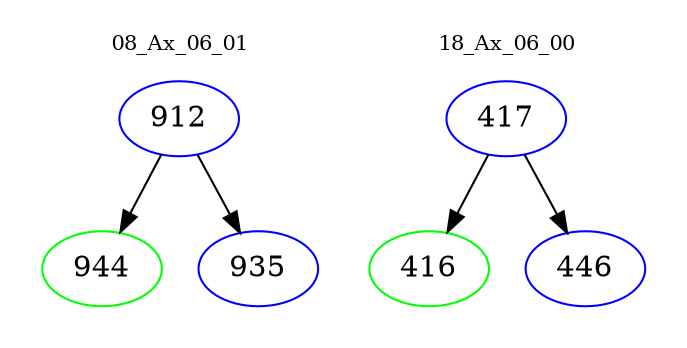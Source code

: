 digraph{
subgraph cluster_0 {
color = white
label = "08_Ax_06_01";
fontsize=10;
T0_912 [label="912", color="blue"]
T0_912 -> T0_944 [color="black"]
T0_944 [label="944", color="green"]
T0_912 -> T0_935 [color="black"]
T0_935 [label="935", color="blue"]
}
subgraph cluster_1 {
color = white
label = "18_Ax_06_00";
fontsize=10;
T1_417 [label="417", color="blue"]
T1_417 -> T1_416 [color="black"]
T1_416 [label="416", color="green"]
T1_417 -> T1_446 [color="black"]
T1_446 [label="446", color="blue"]
}
}
